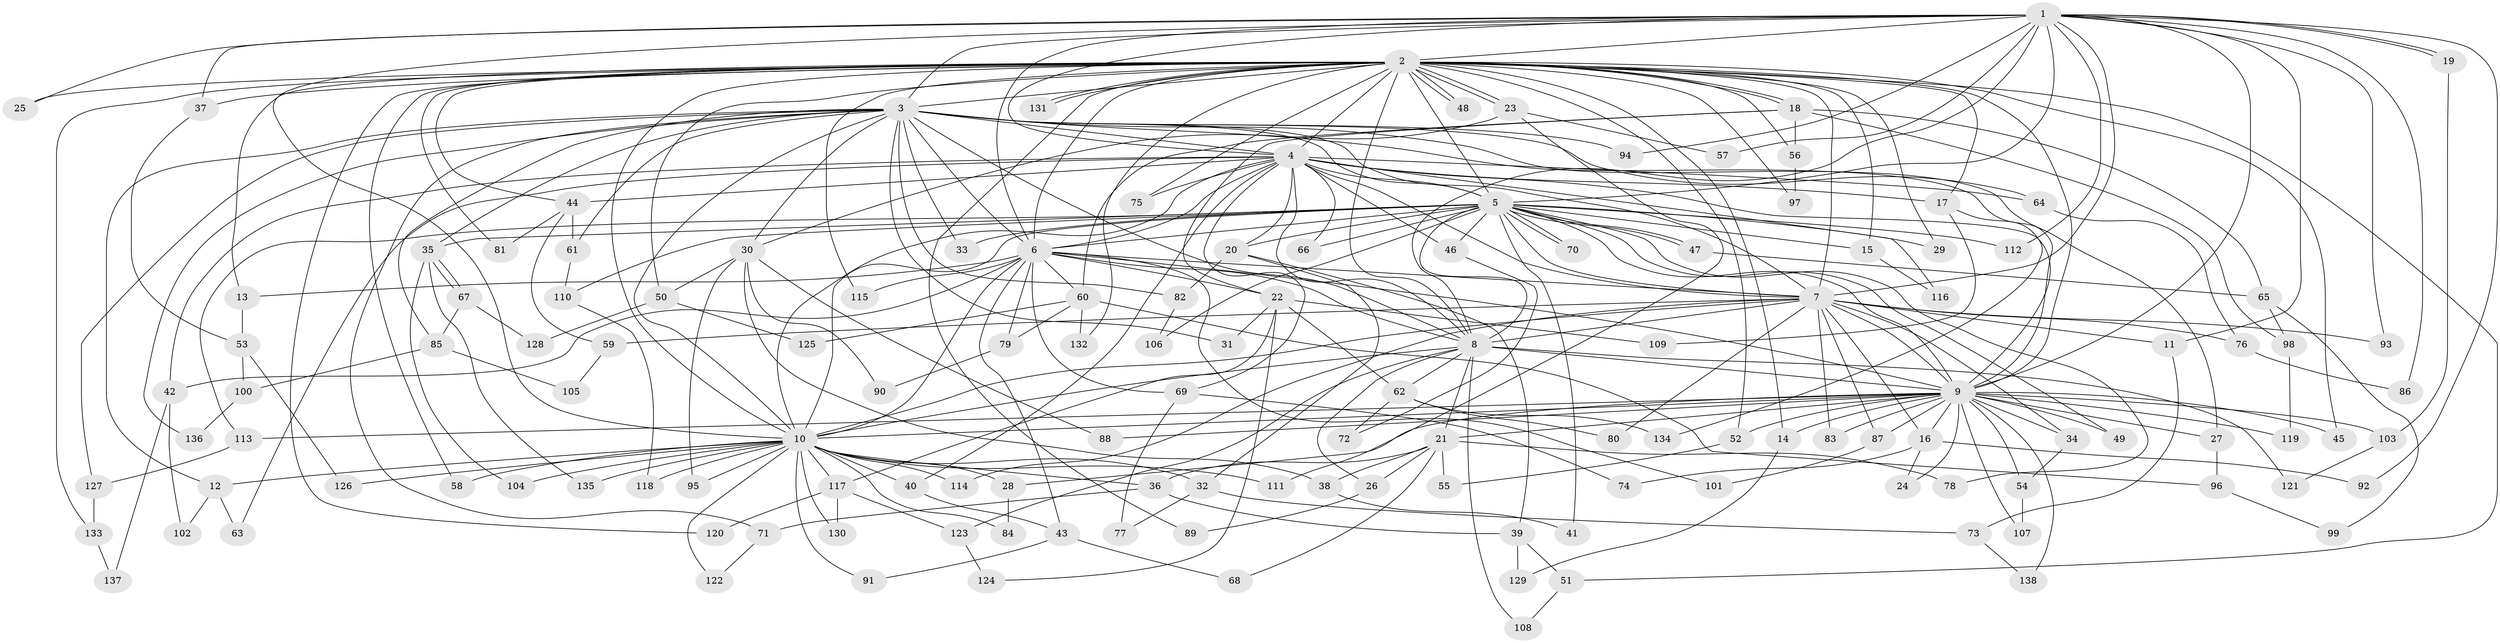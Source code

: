 // coarse degree distribution, {17: 0.018018018018018018, 40: 0.009009009009009009, 22: 0.009009009009009009, 19: 0.009009009009009009, 26: 0.018018018018018018, 18: 0.009009009009009009, 24: 0.009009009009009009, 4: 0.10810810810810811, 3: 0.2072072072072072, 5: 0.02702702702702703, 7: 0.036036036036036036, 8: 0.009009009009009009, 10: 0.009009009009009009, 2: 0.4954954954954955, 6: 0.018018018018018018, 1: 0.009009009009009009}
// Generated by graph-tools (version 1.1) at 2025/41/03/06/25 10:41:33]
// undirected, 138 vertices, 301 edges
graph export_dot {
graph [start="1"]
  node [color=gray90,style=filled];
  1;
  2;
  3;
  4;
  5;
  6;
  7;
  8;
  9;
  10;
  11;
  12;
  13;
  14;
  15;
  16;
  17;
  18;
  19;
  20;
  21;
  22;
  23;
  24;
  25;
  26;
  27;
  28;
  29;
  30;
  31;
  32;
  33;
  34;
  35;
  36;
  37;
  38;
  39;
  40;
  41;
  42;
  43;
  44;
  45;
  46;
  47;
  48;
  49;
  50;
  51;
  52;
  53;
  54;
  55;
  56;
  57;
  58;
  59;
  60;
  61;
  62;
  63;
  64;
  65;
  66;
  67;
  68;
  69;
  70;
  71;
  72;
  73;
  74;
  75;
  76;
  77;
  78;
  79;
  80;
  81;
  82;
  83;
  84;
  85;
  86;
  87;
  88;
  89;
  90;
  91;
  92;
  93;
  94;
  95;
  96;
  97;
  98;
  99;
  100;
  101;
  102;
  103;
  104;
  105;
  106;
  107;
  108;
  109;
  110;
  111;
  112;
  113;
  114;
  115;
  116;
  117;
  118;
  119;
  120;
  121;
  122;
  123;
  124;
  125;
  126;
  127;
  128;
  129;
  130;
  131;
  132;
  133;
  134;
  135;
  136;
  137;
  138;
  1 -- 2;
  1 -- 3;
  1 -- 4;
  1 -- 5;
  1 -- 6;
  1 -- 7;
  1 -- 8;
  1 -- 9;
  1 -- 10;
  1 -- 11;
  1 -- 19;
  1 -- 19;
  1 -- 25;
  1 -- 37;
  1 -- 57;
  1 -- 86;
  1 -- 92;
  1 -- 93;
  1 -- 94;
  1 -- 112;
  2 -- 3;
  2 -- 4;
  2 -- 5;
  2 -- 6;
  2 -- 7;
  2 -- 8;
  2 -- 9;
  2 -- 10;
  2 -- 13;
  2 -- 14;
  2 -- 15;
  2 -- 17;
  2 -- 18;
  2 -- 18;
  2 -- 23;
  2 -- 23;
  2 -- 25;
  2 -- 29;
  2 -- 37;
  2 -- 44;
  2 -- 45;
  2 -- 48;
  2 -- 48;
  2 -- 50;
  2 -- 51;
  2 -- 52;
  2 -- 56;
  2 -- 58;
  2 -- 75;
  2 -- 81;
  2 -- 89;
  2 -- 97;
  2 -- 115;
  2 -- 120;
  2 -- 131;
  2 -- 131;
  2 -- 132;
  2 -- 133;
  3 -- 4;
  3 -- 5;
  3 -- 6;
  3 -- 7;
  3 -- 8;
  3 -- 9;
  3 -- 10;
  3 -- 12;
  3 -- 27;
  3 -- 30;
  3 -- 31;
  3 -- 33;
  3 -- 35;
  3 -- 61;
  3 -- 64;
  3 -- 71;
  3 -- 82;
  3 -- 85;
  3 -- 94;
  3 -- 127;
  3 -- 136;
  4 -- 5;
  4 -- 6;
  4 -- 7;
  4 -- 8;
  4 -- 9;
  4 -- 10;
  4 -- 17;
  4 -- 20;
  4 -- 40;
  4 -- 42;
  4 -- 44;
  4 -- 46;
  4 -- 63;
  4 -- 64;
  4 -- 66;
  4 -- 69;
  4 -- 75;
  4 -- 116;
  5 -- 6;
  5 -- 7;
  5 -- 8;
  5 -- 9;
  5 -- 10;
  5 -- 15;
  5 -- 20;
  5 -- 29;
  5 -- 33;
  5 -- 35;
  5 -- 41;
  5 -- 46;
  5 -- 47;
  5 -- 47;
  5 -- 49;
  5 -- 66;
  5 -- 70;
  5 -- 70;
  5 -- 78;
  5 -- 106;
  5 -- 110;
  5 -- 112;
  5 -- 113;
  6 -- 7;
  6 -- 8;
  6 -- 9;
  6 -- 10;
  6 -- 13;
  6 -- 22;
  6 -- 42;
  6 -- 43;
  6 -- 60;
  6 -- 69;
  6 -- 79;
  6 -- 101;
  6 -- 115;
  7 -- 8;
  7 -- 9;
  7 -- 10;
  7 -- 11;
  7 -- 16;
  7 -- 34;
  7 -- 59;
  7 -- 76;
  7 -- 80;
  7 -- 83;
  7 -- 87;
  7 -- 93;
  7 -- 114;
  8 -- 9;
  8 -- 10;
  8 -- 21;
  8 -- 26;
  8 -- 62;
  8 -- 108;
  8 -- 121;
  8 -- 123;
  9 -- 10;
  9 -- 14;
  9 -- 16;
  9 -- 21;
  9 -- 24;
  9 -- 27;
  9 -- 28;
  9 -- 34;
  9 -- 45;
  9 -- 49;
  9 -- 52;
  9 -- 54;
  9 -- 83;
  9 -- 87;
  9 -- 88;
  9 -- 103;
  9 -- 107;
  9 -- 113;
  9 -- 119;
  9 -- 138;
  10 -- 12;
  10 -- 28;
  10 -- 32;
  10 -- 36;
  10 -- 40;
  10 -- 58;
  10 -- 84;
  10 -- 91;
  10 -- 95;
  10 -- 104;
  10 -- 111;
  10 -- 114;
  10 -- 117;
  10 -- 118;
  10 -- 122;
  10 -- 126;
  10 -- 130;
  10 -- 135;
  11 -- 73;
  12 -- 63;
  12 -- 102;
  13 -- 53;
  14 -- 129;
  15 -- 116;
  16 -- 24;
  16 -- 74;
  16 -- 92;
  17 -- 109;
  17 -- 134;
  18 -- 22;
  18 -- 56;
  18 -- 60;
  18 -- 65;
  18 -- 98;
  19 -- 103;
  20 -- 32;
  20 -- 39;
  20 -- 82;
  21 -- 26;
  21 -- 36;
  21 -- 38;
  21 -- 55;
  21 -- 68;
  21 -- 78;
  22 -- 31;
  22 -- 62;
  22 -- 109;
  22 -- 117;
  22 -- 124;
  23 -- 30;
  23 -- 57;
  23 -- 111;
  26 -- 89;
  27 -- 96;
  28 -- 84;
  30 -- 38;
  30 -- 50;
  30 -- 88;
  30 -- 90;
  30 -- 95;
  32 -- 73;
  32 -- 77;
  34 -- 54;
  35 -- 67;
  35 -- 67;
  35 -- 104;
  35 -- 135;
  36 -- 39;
  36 -- 71;
  37 -- 53;
  38 -- 41;
  39 -- 51;
  39 -- 129;
  40 -- 43;
  42 -- 102;
  42 -- 137;
  43 -- 68;
  43 -- 91;
  44 -- 59;
  44 -- 61;
  44 -- 81;
  46 -- 72;
  47 -- 65;
  50 -- 125;
  50 -- 128;
  51 -- 108;
  52 -- 55;
  53 -- 100;
  53 -- 126;
  54 -- 107;
  56 -- 97;
  59 -- 105;
  60 -- 79;
  60 -- 96;
  60 -- 125;
  60 -- 132;
  61 -- 110;
  62 -- 72;
  62 -- 80;
  62 -- 134;
  64 -- 76;
  65 -- 98;
  65 -- 99;
  67 -- 85;
  67 -- 128;
  69 -- 74;
  69 -- 77;
  71 -- 122;
  73 -- 138;
  76 -- 86;
  79 -- 90;
  82 -- 106;
  85 -- 100;
  85 -- 105;
  87 -- 101;
  96 -- 99;
  98 -- 119;
  100 -- 136;
  103 -- 121;
  110 -- 118;
  113 -- 127;
  117 -- 120;
  117 -- 123;
  117 -- 130;
  123 -- 124;
  127 -- 133;
  133 -- 137;
}
